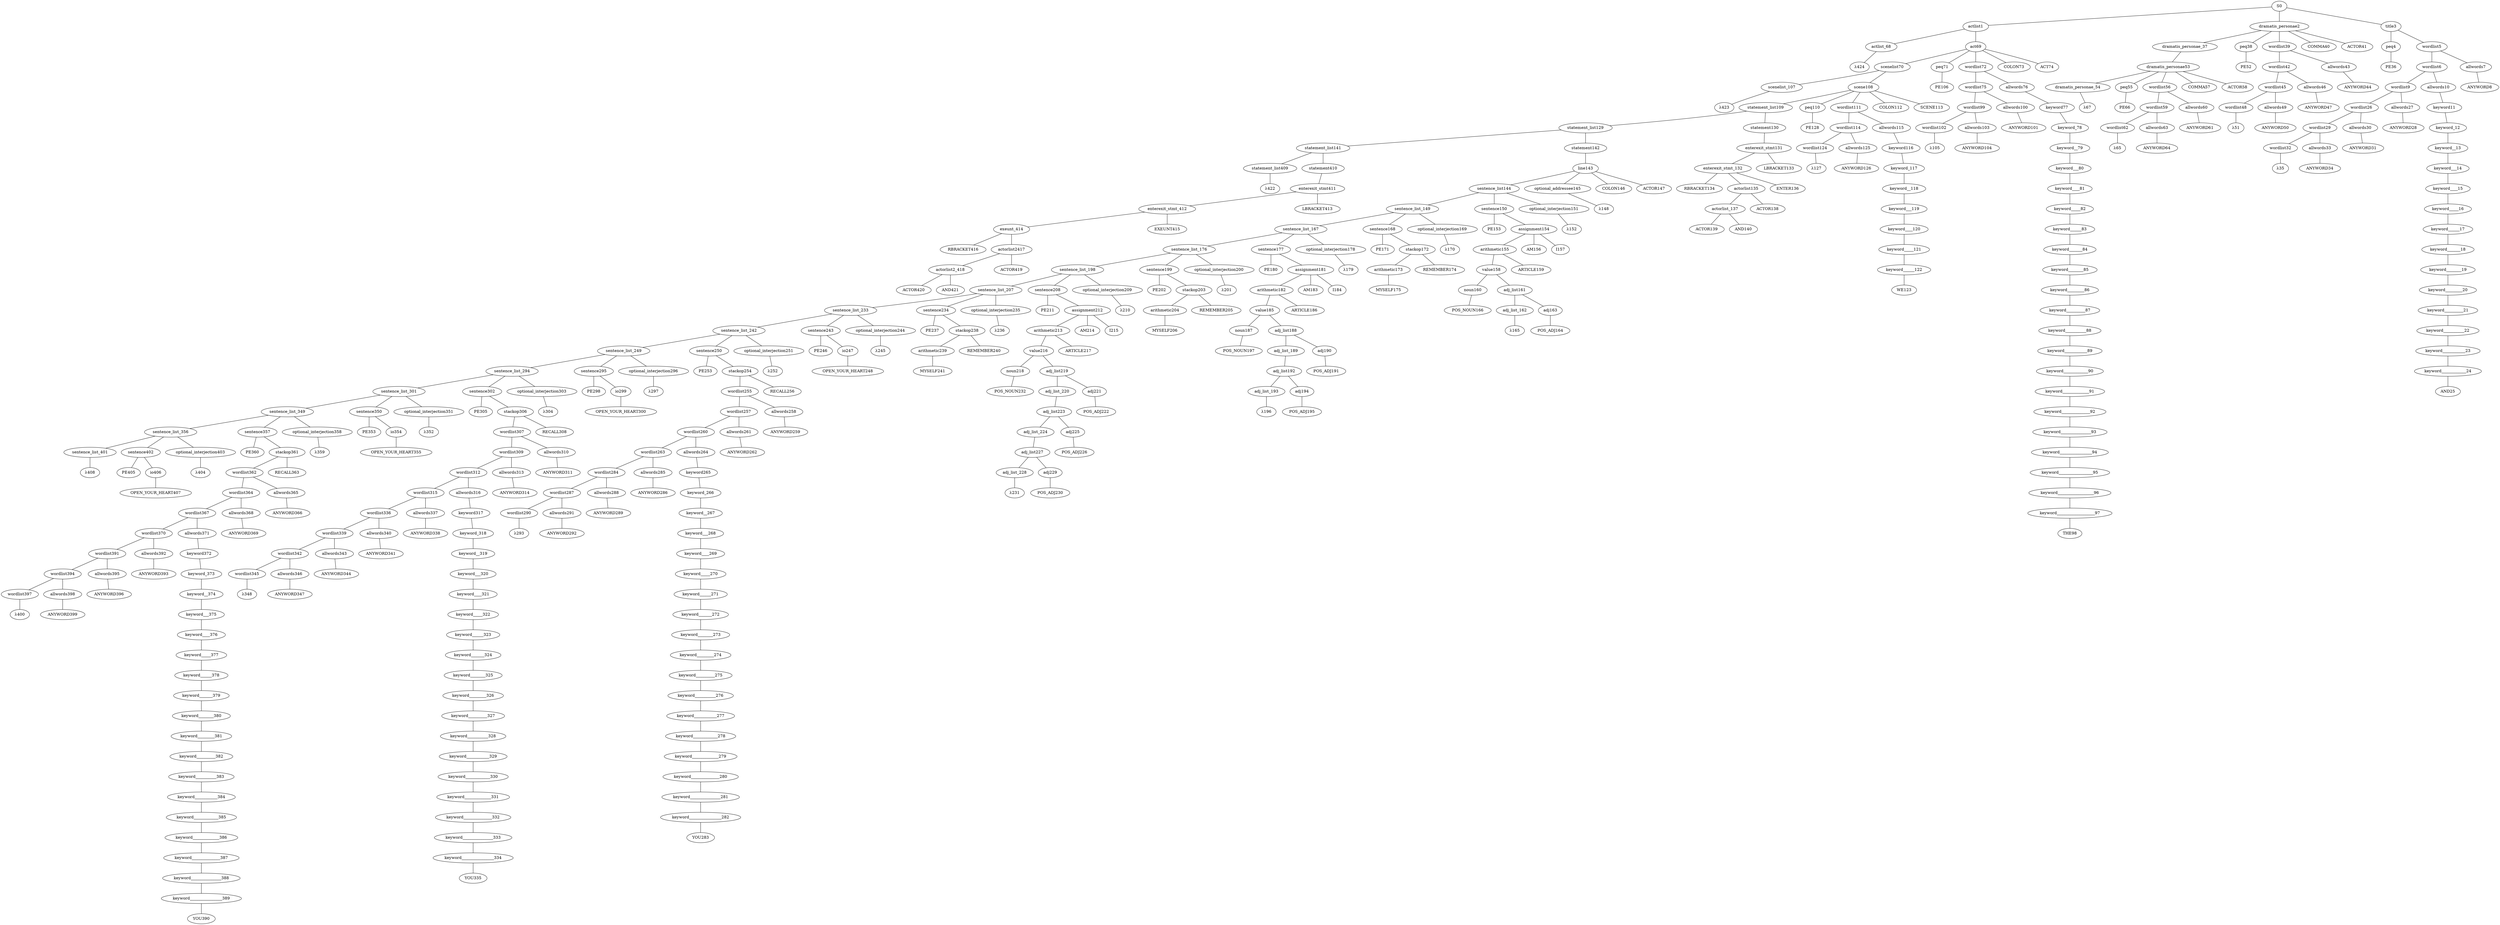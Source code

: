 strict graph {
	S0 -- actlist1
	S0 -- dramatis_personae2
	S0 -- title3

	title3 -- peq4
	title3 -- wordlist5

	wordlist5 -- wordlist6
	wordlist5 -- allwords7

	allwords7 -- ANYWORD8


	wordlist6 -- wordlist9
	wordlist6 -- allwords10

	allwords10 -- keyword11

	keyword11 -- keyword_12

	keyword_12 -- keyword__13

	keyword__13 -- keyword___14

	keyword___14 -- keyword____15

	keyword____15 -- keyword_____16

	keyword_____16 -- keyword______17

	keyword______17 -- keyword_______18

	keyword_______18 -- keyword________19

	keyword________19 -- keyword_________20

	keyword_________20 -- keyword__________21

	keyword__________21 -- keyword___________22

	keyword___________22 -- keyword____________23

	keyword____________23 -- keyword_____________24

	keyword_____________24 -- AND25


	wordlist9 -- wordlist26
	wordlist9 -- allwords27

	allwords27 -- ANYWORD28


	wordlist26 -- wordlist29
	wordlist26 -- allwords30

	allwords30 -- ANYWORD31


	wordlist29 -- wordlist32
	wordlist29 -- allwords33

	allwords33 -- ANYWORD34


	wordlist32 -- λ35

	peq4 -- PE36


	dramatis_personae2 -- dramatis_personae_37
	dramatis_personae2 -- peq38
	dramatis_personae2 -- wordlist39
	dramatis_personae2 -- COMMA40
	dramatis_personae2 -- ACTOR41



	wordlist39 -- wordlist42
	wordlist39 -- allwords43

	allwords43 -- ANYWORD44


	wordlist42 -- wordlist45
	wordlist42 -- allwords46

	allwords46 -- ANYWORD47


	wordlist45 -- wordlist48
	wordlist45 -- allwords49

	allwords49 -- ANYWORD50


	wordlist48 -- λ51

	peq38 -- PE52


	dramatis_personae_37 -- dramatis_personae53

	dramatis_personae53 -- dramatis_personae_54
	dramatis_personae53 -- peq55
	dramatis_personae53 -- wordlist56
	dramatis_personae53 -- COMMA57
	dramatis_personae53 -- ACTOR58



	wordlist56 -- wordlist59
	wordlist56 -- allwords60

	allwords60 -- ANYWORD61


	wordlist59 -- wordlist62
	wordlist59 -- allwords63

	allwords63 -- ANYWORD64


	wordlist62 -- λ65

	peq55 -- PE66


	dramatis_personae_54 -- λ67

	actlist1 -- actlist_68
	actlist1 -- act69

	act69 -- scenelist70
	act69 -- peq71
	act69 -- wordlist72
	act69 -- COLON73
	act69 -- ACT74



	wordlist72 -- wordlist75
	wordlist72 -- allwords76

	allwords76 -- keyword77

	keyword77 -- keyword_78

	keyword_78 -- keyword__79

	keyword__79 -- keyword___80

	keyword___80 -- keyword____81

	keyword____81 -- keyword_____82

	keyword_____82 -- keyword______83

	keyword______83 -- keyword_______84

	keyword_______84 -- keyword________85

	keyword________85 -- keyword_________86

	keyword_________86 -- keyword__________87

	keyword__________87 -- keyword___________88

	keyword___________88 -- keyword____________89

	keyword____________89 -- keyword_____________90

	keyword_____________90 -- keyword______________91

	keyword______________91 -- keyword_______________92

	keyword_______________92 -- keyword________________93

	keyword________________93 -- keyword_________________94

	keyword_________________94 -- keyword__________________95

	keyword__________________95 -- keyword___________________96

	keyword___________________96 -- keyword____________________97

	keyword____________________97 -- THE98


	wordlist75 -- wordlist99
	wordlist75 -- allwords100

	allwords100 -- ANYWORD101


	wordlist99 -- wordlist102
	wordlist99 -- allwords103

	allwords103 -- ANYWORD104


	wordlist102 -- λ105

	peq71 -- PE106


	scenelist70 -- scenelist_107
	scenelist70 -- scene108

	scene108 -- statement_list109
	scene108 -- peq110
	scene108 -- wordlist111
	scene108 -- COLON112
	scene108 -- SCENE113



	wordlist111 -- wordlist114
	wordlist111 -- allwords115

	allwords115 -- keyword116

	keyword116 -- keyword_117

	keyword_117 -- keyword__118

	keyword__118 -- keyword___119

	keyword___119 -- keyword____120

	keyword____120 -- keyword_____121

	keyword_____121 -- keyword______122

	keyword______122 -- WE123


	wordlist114 -- wordlist124
	wordlist114 -- allwords125

	allwords125 -- ANYWORD126


	wordlist124 -- λ127

	peq110 -- PE128


	statement_list109 -- statement_list129
	statement_list109 -- statement130

	statement130 -- enterexit_stmt131

	enterexit_stmt131 -- enterexit_stmt_132
	enterexit_stmt131 -- LBRACKET133


	enterexit_stmt_132 -- RBRACKET134
	enterexit_stmt_132 -- actorlist135
	enterexit_stmt_132 -- ENTER136


	actorlist135 -- actorlist_137
	actorlist135 -- ACTOR138


	actorlist_137 -- ACTOR139
	actorlist_137 -- AND140




	statement_list129 -- statement_list141
	statement_list129 -- statement142

	statement142 -- line143

	line143 -- sentence_list144
	line143 -- optional_addressee145
	line143 -- COLON146
	line143 -- ACTOR147



	optional_addressee145 -- λ148

	sentence_list144 -- sentence_list_149
	sentence_list144 -- sentence150
	sentence_list144 -- optional_interjection151

	optional_interjection151 -- λ152

	sentence150 -- PE153
	sentence150 -- assignment154

	assignment154 -- arithmetic155
	assignment154 -- AM156
	assignment154 -- I157



	arithmetic155 -- value158
	arithmetic155 -- ARTICLE159


	value158 -- noun160
	value158 -- adj_list161

	adj_list161 -- adj_list_162
	adj_list161 -- adj163

	adj163 -- POS_ADJ164


	adj_list_162 -- λ165

	noun160 -- POS_NOUN166



	sentence_list_149 -- sentence_list_167
	sentence_list_149 -- sentence168
	sentence_list_149 -- optional_interjection169

	optional_interjection169 -- λ170

	sentence168 -- PE171
	sentence168 -- stackop172

	stackop172 -- arithmetic173
	stackop172 -- REMEMBER174


	arithmetic173 -- MYSELF175



	sentence_list_167 -- sentence_list_176
	sentence_list_167 -- sentence177
	sentence_list_167 -- optional_interjection178

	optional_interjection178 -- λ179

	sentence177 -- PE180
	sentence177 -- assignment181

	assignment181 -- arithmetic182
	assignment181 -- AM183
	assignment181 -- I184



	arithmetic182 -- value185
	arithmetic182 -- ARTICLE186


	value185 -- noun187
	value185 -- adj_list188

	adj_list188 -- adj_list_189
	adj_list188 -- adj190

	adj190 -- POS_ADJ191


	adj_list_189 -- adj_list192

	adj_list192 -- adj_list_193
	adj_list192 -- adj194

	adj194 -- POS_ADJ195


	adj_list_193 -- λ196

	noun187 -- POS_NOUN197



	sentence_list_176 -- sentence_list_198
	sentence_list_176 -- sentence199
	sentence_list_176 -- optional_interjection200

	optional_interjection200 -- λ201

	sentence199 -- PE202
	sentence199 -- stackop203

	stackop203 -- arithmetic204
	stackop203 -- REMEMBER205


	arithmetic204 -- MYSELF206



	sentence_list_198 -- sentence_list_207
	sentence_list_198 -- sentence208
	sentence_list_198 -- optional_interjection209

	optional_interjection209 -- λ210

	sentence208 -- PE211
	sentence208 -- assignment212

	assignment212 -- arithmetic213
	assignment212 -- AM214
	assignment212 -- I215



	arithmetic213 -- value216
	arithmetic213 -- ARTICLE217


	value216 -- noun218
	value216 -- adj_list219

	adj_list219 -- adj_list_220
	adj_list219 -- adj221

	adj221 -- POS_ADJ222


	adj_list_220 -- adj_list223

	adj_list223 -- adj_list_224
	adj_list223 -- adj225

	adj225 -- POS_ADJ226


	adj_list_224 -- adj_list227

	adj_list227 -- adj_list_228
	adj_list227 -- adj229

	adj229 -- POS_ADJ230


	adj_list_228 -- λ231

	noun218 -- POS_NOUN232



	sentence_list_207 -- sentence_list_233
	sentence_list_207 -- sentence234
	sentence_list_207 -- optional_interjection235

	optional_interjection235 -- λ236

	sentence234 -- PE237
	sentence234 -- stackop238

	stackop238 -- arithmetic239
	stackop238 -- REMEMBER240


	arithmetic239 -- MYSELF241



	sentence_list_233 -- sentence_list_242
	sentence_list_233 -- sentence243
	sentence_list_233 -- optional_interjection244

	optional_interjection244 -- λ245

	sentence243 -- PE246
	sentence243 -- io247

	io247 -- OPEN_YOUR_HEART248



	sentence_list_242 -- sentence_list_249
	sentence_list_242 -- sentence250
	sentence_list_242 -- optional_interjection251

	optional_interjection251 -- λ252

	sentence250 -- PE253
	sentence250 -- stackop254

	stackop254 -- wordlist255
	stackop254 -- RECALL256


	wordlist255 -- wordlist257
	wordlist255 -- allwords258

	allwords258 -- ANYWORD259


	wordlist257 -- wordlist260
	wordlist257 -- allwords261

	allwords261 -- ANYWORD262


	wordlist260 -- wordlist263
	wordlist260 -- allwords264

	allwords264 -- keyword265

	keyword265 -- keyword_266

	keyword_266 -- keyword__267

	keyword__267 -- keyword___268

	keyword___268 -- keyword____269

	keyword____269 -- keyword_____270

	keyword_____270 -- keyword______271

	keyword______271 -- keyword_______272

	keyword_______272 -- keyword________273

	keyword________273 -- keyword_________274

	keyword_________274 -- keyword__________275

	keyword__________275 -- keyword___________276

	keyword___________276 -- keyword____________277

	keyword____________277 -- keyword_____________278

	keyword_____________278 -- keyword______________279

	keyword______________279 -- keyword_______________280

	keyword_______________280 -- keyword________________281

	keyword________________281 -- keyword_________________282

	keyword_________________282 -- YOU283


	wordlist263 -- wordlist284
	wordlist263 -- allwords285

	allwords285 -- ANYWORD286


	wordlist284 -- wordlist287
	wordlist284 -- allwords288

	allwords288 -- ANYWORD289


	wordlist287 -- wordlist290
	wordlist287 -- allwords291

	allwords291 -- ANYWORD292


	wordlist290 -- λ293


	sentence_list_249 -- sentence_list_294
	sentence_list_249 -- sentence295
	sentence_list_249 -- optional_interjection296

	optional_interjection296 -- λ297

	sentence295 -- PE298
	sentence295 -- io299

	io299 -- OPEN_YOUR_HEART300



	sentence_list_294 -- sentence_list_301
	sentence_list_294 -- sentence302
	sentence_list_294 -- optional_interjection303

	optional_interjection303 -- λ304

	sentence302 -- PE305
	sentence302 -- stackop306

	stackop306 -- wordlist307
	stackop306 -- RECALL308


	wordlist307 -- wordlist309
	wordlist307 -- allwords310

	allwords310 -- ANYWORD311


	wordlist309 -- wordlist312
	wordlist309 -- allwords313

	allwords313 -- ANYWORD314


	wordlist312 -- wordlist315
	wordlist312 -- allwords316

	allwords316 -- keyword317

	keyword317 -- keyword_318

	keyword_318 -- keyword__319

	keyword__319 -- keyword___320

	keyword___320 -- keyword____321

	keyword____321 -- keyword_____322

	keyword_____322 -- keyword______323

	keyword______323 -- keyword_______324

	keyword_______324 -- keyword________325

	keyword________325 -- keyword_________326

	keyword_________326 -- keyword__________327

	keyword__________327 -- keyword___________328

	keyword___________328 -- keyword____________329

	keyword____________329 -- keyword_____________330

	keyword_____________330 -- keyword______________331

	keyword______________331 -- keyword_______________332

	keyword_______________332 -- keyword________________333

	keyword________________333 -- keyword_________________334

	keyword_________________334 -- YOU335


	wordlist315 -- wordlist336
	wordlist315 -- allwords337

	allwords337 -- ANYWORD338


	wordlist336 -- wordlist339
	wordlist336 -- allwords340

	allwords340 -- ANYWORD341


	wordlist339 -- wordlist342
	wordlist339 -- allwords343

	allwords343 -- ANYWORD344


	wordlist342 -- wordlist345
	wordlist342 -- allwords346

	allwords346 -- ANYWORD347


	wordlist345 -- λ348


	sentence_list_301 -- sentence_list_349
	sentence_list_301 -- sentence350
	sentence_list_301 -- optional_interjection351

	optional_interjection351 -- λ352

	sentence350 -- PE353
	sentence350 -- io354

	io354 -- OPEN_YOUR_HEART355



	sentence_list_349 -- sentence_list_356
	sentence_list_349 -- sentence357
	sentence_list_349 -- optional_interjection358

	optional_interjection358 -- λ359

	sentence357 -- PE360
	sentence357 -- stackop361

	stackop361 -- wordlist362
	stackop361 -- RECALL363


	wordlist362 -- wordlist364
	wordlist362 -- allwords365

	allwords365 -- ANYWORD366


	wordlist364 -- wordlist367
	wordlist364 -- allwords368

	allwords368 -- ANYWORD369


	wordlist367 -- wordlist370
	wordlist367 -- allwords371

	allwords371 -- keyword372

	keyword372 -- keyword_373

	keyword_373 -- keyword__374

	keyword__374 -- keyword___375

	keyword___375 -- keyword____376

	keyword____376 -- keyword_____377

	keyword_____377 -- keyword______378

	keyword______378 -- keyword_______379

	keyword_______379 -- keyword________380

	keyword________380 -- keyword_________381

	keyword_________381 -- keyword__________382

	keyword__________382 -- keyword___________383

	keyword___________383 -- keyword____________384

	keyword____________384 -- keyword_____________385

	keyword_____________385 -- keyword______________386

	keyword______________386 -- keyword_______________387

	keyword_______________387 -- keyword________________388

	keyword________________388 -- keyword_________________389

	keyword_________________389 -- YOU390


	wordlist370 -- wordlist391
	wordlist370 -- allwords392

	allwords392 -- ANYWORD393


	wordlist391 -- wordlist394
	wordlist391 -- allwords395

	allwords395 -- ANYWORD396


	wordlist394 -- wordlist397
	wordlist394 -- allwords398

	allwords398 -- ANYWORD399


	wordlist397 -- λ400


	sentence_list_356 -- sentence_list_401
	sentence_list_356 -- sentence402
	sentence_list_356 -- optional_interjection403

	optional_interjection403 -- λ404

	sentence402 -- PE405
	sentence402 -- io406

	io406 -- OPEN_YOUR_HEART407



	sentence_list_401 -- λ408

	statement_list141 -- statement_list409
	statement_list141 -- statement410

	statement410 -- enterexit_stmt411

	enterexit_stmt411 -- enterexit_stmt_412
	enterexit_stmt411 -- LBRACKET413


	enterexit_stmt_412 -- exeunt_414
	enterexit_stmt_412 -- EXEUNT415


	exeunt_414 -- RBRACKET416
	exeunt_414 -- actorlist2417

	actorlist2417 -- actorlist2_418
	actorlist2417 -- ACTOR419


	actorlist2_418 -- ACTOR420
	actorlist2_418 -- AND421




	statement_list409 -- λ422

	scenelist_107 -- λ423

	actlist_68 -- λ424


}